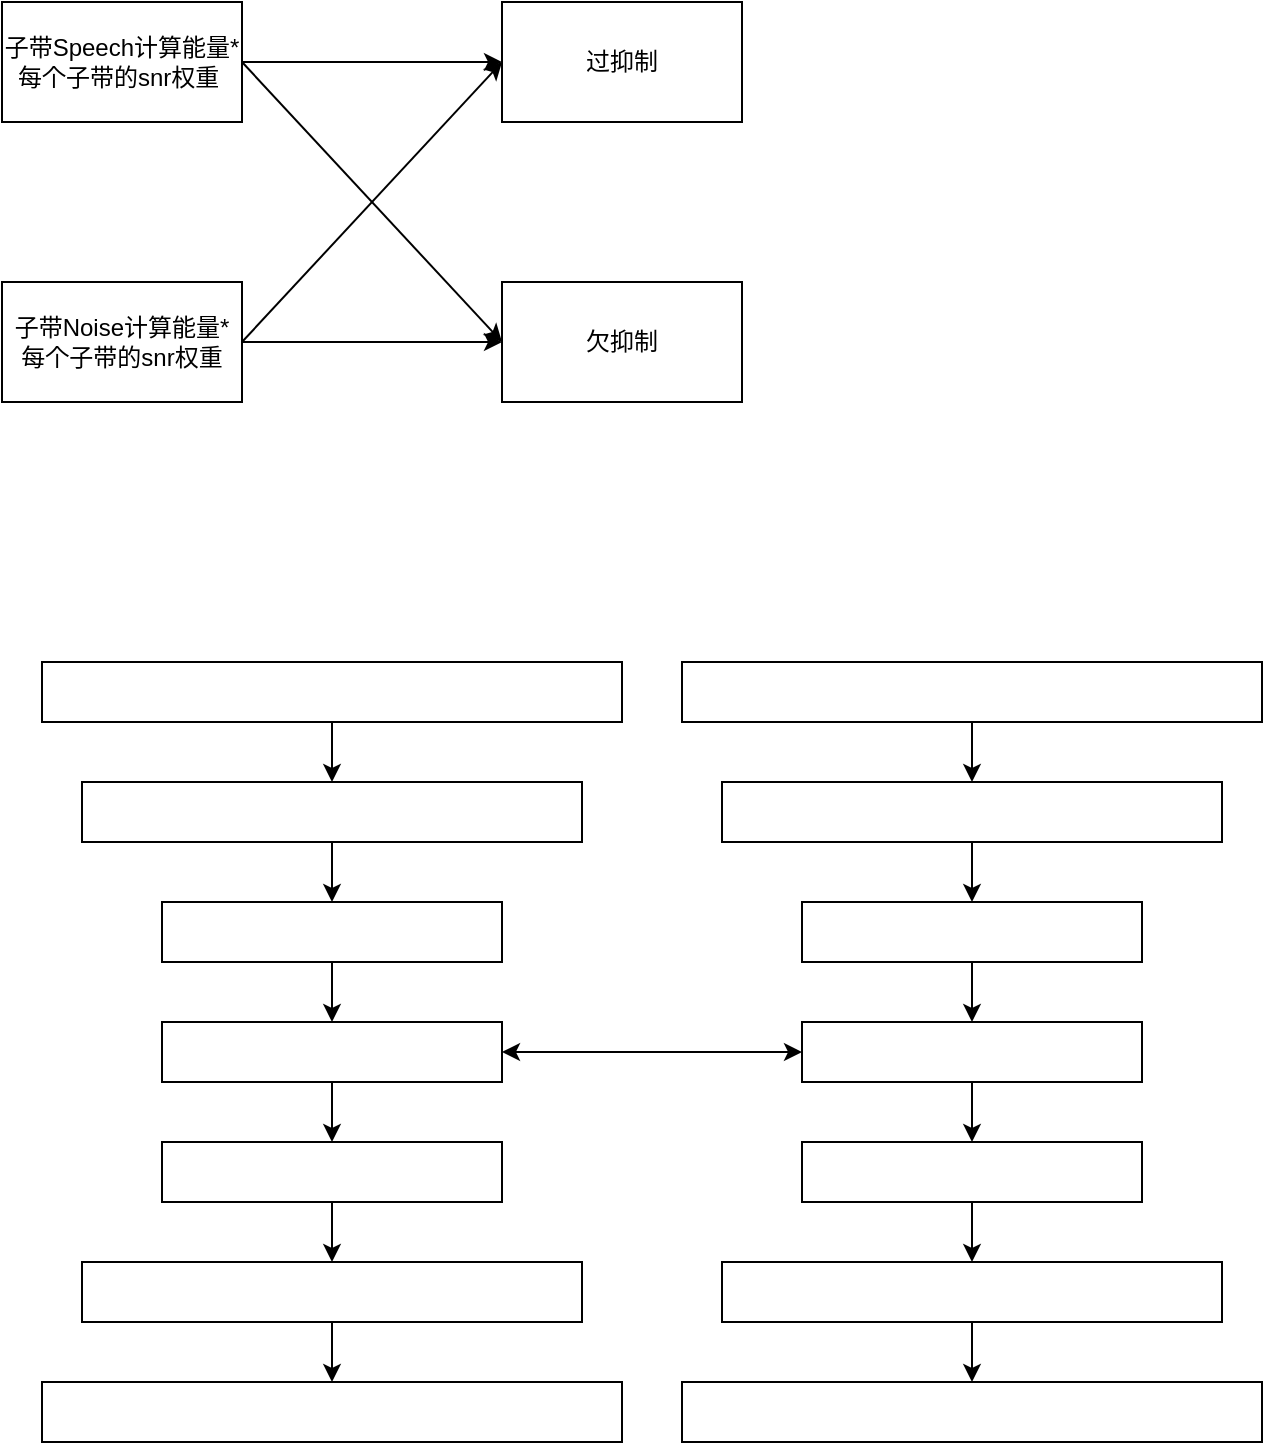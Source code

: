 <mxfile version="21.7.1" type="github">
  <diagram name="第 1 页" id="gUf4rLJPLHaj4xbvrvVN">
    <mxGraphModel dx="622" dy="421" grid="1" gridSize="10" guides="1" tooltips="1" connect="1" arrows="1" fold="1" page="1" pageScale="1" pageWidth="827" pageHeight="1169" math="0" shadow="0">
      <root>
        <mxCell id="0" />
        <mxCell id="1" parent="0" />
        <mxCell id="EtCsab5RaB05h5G7SnvC-5" style="edgeStyle=orthogonalEdgeStyle;rounded=0;orthogonalLoop=1;jettySize=auto;html=1;exitX=1;exitY=0.5;exitDx=0;exitDy=0;entryX=0;entryY=0.5;entryDx=0;entryDy=0;" parent="1" source="EtCsab5RaB05h5G7SnvC-1" target="EtCsab5RaB05h5G7SnvC-3" edge="1">
          <mxGeometry relative="1" as="geometry" />
        </mxCell>
        <mxCell id="EtCsab5RaB05h5G7SnvC-1" value="子带Speech计算能量*每个子带的snr权重&amp;nbsp;" style="rounded=0;whiteSpace=wrap;html=1;" parent="1" vertex="1">
          <mxGeometry x="150" y="150" width="120" height="60" as="geometry" />
        </mxCell>
        <mxCell id="EtCsab5RaB05h5G7SnvC-11" style="edgeStyle=orthogonalEdgeStyle;rounded=0;orthogonalLoop=1;jettySize=auto;html=1;exitX=1;exitY=0.5;exitDx=0;exitDy=0;" parent="1" source="EtCsab5RaB05h5G7SnvC-2" edge="1">
          <mxGeometry relative="1" as="geometry">
            <mxPoint x="400" y="320.0" as="targetPoint" />
          </mxGeometry>
        </mxCell>
        <mxCell id="EtCsab5RaB05h5G7SnvC-2" value="子带Noise计算能量*每个子带的snr权重" style="rounded=0;whiteSpace=wrap;html=1;" parent="1" vertex="1">
          <mxGeometry x="150" y="290" width="120" height="60" as="geometry" />
        </mxCell>
        <mxCell id="EtCsab5RaB05h5G7SnvC-3" value="过抑制" style="rounded=0;whiteSpace=wrap;html=1;" parent="1" vertex="1">
          <mxGeometry x="400" y="150" width="120" height="60" as="geometry" />
        </mxCell>
        <mxCell id="EtCsab5RaB05h5G7SnvC-4" value="欠抑制" style="rounded=0;whiteSpace=wrap;html=1;" parent="1" vertex="1">
          <mxGeometry x="400" y="290" width="120" height="60" as="geometry" />
        </mxCell>
        <mxCell id="EtCsab5RaB05h5G7SnvC-10" value="" style="endArrow=classic;html=1;rounded=0;exitX=1;exitY=0.5;exitDx=0;exitDy=0;entryX=0;entryY=0.5;entryDx=0;entryDy=0;" parent="1" source="EtCsab5RaB05h5G7SnvC-1" target="EtCsab5RaB05h5G7SnvC-4" edge="1">
          <mxGeometry width="50" height="50" relative="1" as="geometry">
            <mxPoint x="280" y="260" as="sourcePoint" />
            <mxPoint x="330" y="210" as="targetPoint" />
          </mxGeometry>
        </mxCell>
        <mxCell id="EtCsab5RaB05h5G7SnvC-13" value="" style="endArrow=classic;html=1;rounded=0;exitX=1;exitY=0.5;exitDx=0;exitDy=0;entryX=0;entryY=0.5;entryDx=0;entryDy=0;" parent="1" source="EtCsab5RaB05h5G7SnvC-2" target="EtCsab5RaB05h5G7SnvC-3" edge="1">
          <mxGeometry width="50" height="50" relative="1" as="geometry">
            <mxPoint x="280" y="260" as="sourcePoint" />
            <mxPoint x="330" y="210" as="targetPoint" />
          </mxGeometry>
        </mxCell>
        <mxCell id="xCZDMltYkzyZwjZ4WnHB-3" style="edgeStyle=orthogonalEdgeStyle;rounded=0;orthogonalLoop=1;jettySize=auto;html=1;exitX=0.5;exitY=1;exitDx=0;exitDy=0;entryX=0.5;entryY=0;entryDx=0;entryDy=0;" edge="1" parent="1" source="JA-OD5j7dXNZdO0bdz2X-1" target="xCZDMltYkzyZwjZ4WnHB-1">
          <mxGeometry relative="1" as="geometry" />
        </mxCell>
        <mxCell id="JA-OD5j7dXNZdO0bdz2X-1" value="" style="rounded=0;whiteSpace=wrap;html=1;" parent="1" vertex="1">
          <mxGeometry x="170" y="480" width="290" height="30" as="geometry" />
        </mxCell>
        <mxCell id="xCZDMltYkzyZwjZ4WnHB-4" style="edgeStyle=orthogonalEdgeStyle;rounded=0;orthogonalLoop=1;jettySize=auto;html=1;exitX=0.5;exitY=1;exitDx=0;exitDy=0;entryX=0.5;entryY=0;entryDx=0;entryDy=0;" edge="1" parent="1" source="xCZDMltYkzyZwjZ4WnHB-1" target="xCZDMltYkzyZwjZ4WnHB-2">
          <mxGeometry relative="1" as="geometry" />
        </mxCell>
        <mxCell id="xCZDMltYkzyZwjZ4WnHB-1" value="" style="rounded=0;whiteSpace=wrap;html=1;" vertex="1" parent="1">
          <mxGeometry x="190" y="540" width="250" height="30" as="geometry" />
        </mxCell>
        <mxCell id="xCZDMltYkzyZwjZ4WnHB-9" style="edgeStyle=orthogonalEdgeStyle;rounded=0;orthogonalLoop=1;jettySize=auto;html=1;exitX=0.5;exitY=1;exitDx=0;exitDy=0;entryX=0.5;entryY=0;entryDx=0;entryDy=0;" edge="1" parent="1" source="xCZDMltYkzyZwjZ4WnHB-2" target="xCZDMltYkzyZwjZ4WnHB-5">
          <mxGeometry relative="1" as="geometry" />
        </mxCell>
        <mxCell id="xCZDMltYkzyZwjZ4WnHB-2" value="" style="rounded=0;whiteSpace=wrap;html=1;" vertex="1" parent="1">
          <mxGeometry x="230" y="600" width="170" height="30" as="geometry" />
        </mxCell>
        <mxCell id="xCZDMltYkzyZwjZ4WnHB-10" style="edgeStyle=orthogonalEdgeStyle;rounded=0;orthogonalLoop=1;jettySize=auto;html=1;exitX=0.5;exitY=1;exitDx=0;exitDy=0;entryX=0.5;entryY=0;entryDx=0;entryDy=0;" edge="1" parent="1" source="xCZDMltYkzyZwjZ4WnHB-5" target="xCZDMltYkzyZwjZ4WnHB-6">
          <mxGeometry relative="1" as="geometry" />
        </mxCell>
        <mxCell id="xCZDMltYkzyZwjZ4WnHB-5" value="" style="rounded=0;whiteSpace=wrap;html=1;" vertex="1" parent="1">
          <mxGeometry x="230" y="660" width="170" height="30" as="geometry" />
        </mxCell>
        <mxCell id="xCZDMltYkzyZwjZ4WnHB-11" style="edgeStyle=orthogonalEdgeStyle;rounded=0;orthogonalLoop=1;jettySize=auto;html=1;exitX=0.5;exitY=1;exitDx=0;exitDy=0;entryX=0.5;entryY=0;entryDx=0;entryDy=0;" edge="1" parent="1" source="xCZDMltYkzyZwjZ4WnHB-6" target="xCZDMltYkzyZwjZ4WnHB-7">
          <mxGeometry relative="1" as="geometry" />
        </mxCell>
        <mxCell id="xCZDMltYkzyZwjZ4WnHB-6" value="" style="rounded=0;whiteSpace=wrap;html=1;" vertex="1" parent="1">
          <mxGeometry x="230" y="720" width="170" height="30" as="geometry" />
        </mxCell>
        <mxCell id="xCZDMltYkzyZwjZ4WnHB-12" style="edgeStyle=orthogonalEdgeStyle;rounded=0;orthogonalLoop=1;jettySize=auto;html=1;exitX=0.5;exitY=1;exitDx=0;exitDy=0;entryX=0.5;entryY=0;entryDx=0;entryDy=0;" edge="1" parent="1" source="xCZDMltYkzyZwjZ4WnHB-7" target="xCZDMltYkzyZwjZ4WnHB-8">
          <mxGeometry relative="1" as="geometry" />
        </mxCell>
        <mxCell id="xCZDMltYkzyZwjZ4WnHB-7" value="" style="rounded=0;whiteSpace=wrap;html=1;" vertex="1" parent="1">
          <mxGeometry x="190" y="780" width="250" height="30" as="geometry" />
        </mxCell>
        <mxCell id="xCZDMltYkzyZwjZ4WnHB-8" value="" style="rounded=0;whiteSpace=wrap;html=1;" vertex="1" parent="1">
          <mxGeometry x="170" y="840" width="290" height="30" as="geometry" />
        </mxCell>
        <mxCell id="xCZDMltYkzyZwjZ4WnHB-13" style="edgeStyle=orthogonalEdgeStyle;rounded=0;orthogonalLoop=1;jettySize=auto;html=1;exitX=0.5;exitY=1;exitDx=0;exitDy=0;entryX=0.5;entryY=0;entryDx=0;entryDy=0;" edge="1" parent="1" source="xCZDMltYkzyZwjZ4WnHB-14" target="xCZDMltYkzyZwjZ4WnHB-16">
          <mxGeometry relative="1" as="geometry" />
        </mxCell>
        <mxCell id="xCZDMltYkzyZwjZ4WnHB-14" value="" style="rounded=0;whiteSpace=wrap;html=1;" vertex="1" parent="1">
          <mxGeometry x="490" y="480" width="290" height="30" as="geometry" />
        </mxCell>
        <mxCell id="xCZDMltYkzyZwjZ4WnHB-15" style="edgeStyle=orthogonalEdgeStyle;rounded=0;orthogonalLoop=1;jettySize=auto;html=1;exitX=0.5;exitY=1;exitDx=0;exitDy=0;entryX=0.5;entryY=0;entryDx=0;entryDy=0;" edge="1" parent="1" source="xCZDMltYkzyZwjZ4WnHB-16" target="xCZDMltYkzyZwjZ4WnHB-18">
          <mxGeometry relative="1" as="geometry" />
        </mxCell>
        <mxCell id="xCZDMltYkzyZwjZ4WnHB-16" value="" style="rounded=0;whiteSpace=wrap;html=1;" vertex="1" parent="1">
          <mxGeometry x="510" y="540" width="250" height="30" as="geometry" />
        </mxCell>
        <mxCell id="xCZDMltYkzyZwjZ4WnHB-17" style="edgeStyle=orthogonalEdgeStyle;rounded=0;orthogonalLoop=1;jettySize=auto;html=1;exitX=0.5;exitY=1;exitDx=0;exitDy=0;entryX=0.5;entryY=0;entryDx=0;entryDy=0;" edge="1" parent="1" source="xCZDMltYkzyZwjZ4WnHB-18" target="xCZDMltYkzyZwjZ4WnHB-20">
          <mxGeometry relative="1" as="geometry" />
        </mxCell>
        <mxCell id="xCZDMltYkzyZwjZ4WnHB-18" value="" style="rounded=0;whiteSpace=wrap;html=1;" vertex="1" parent="1">
          <mxGeometry x="550" y="600" width="170" height="30" as="geometry" />
        </mxCell>
        <mxCell id="xCZDMltYkzyZwjZ4WnHB-19" style="edgeStyle=orthogonalEdgeStyle;rounded=0;orthogonalLoop=1;jettySize=auto;html=1;exitX=0.5;exitY=1;exitDx=0;exitDy=0;entryX=0.5;entryY=0;entryDx=0;entryDy=0;" edge="1" parent="1" source="xCZDMltYkzyZwjZ4WnHB-20" target="xCZDMltYkzyZwjZ4WnHB-22">
          <mxGeometry relative="1" as="geometry" />
        </mxCell>
        <mxCell id="xCZDMltYkzyZwjZ4WnHB-20" value="" style="rounded=0;whiteSpace=wrap;html=1;" vertex="1" parent="1">
          <mxGeometry x="550" y="660" width="170" height="30" as="geometry" />
        </mxCell>
        <mxCell id="xCZDMltYkzyZwjZ4WnHB-21" style="edgeStyle=orthogonalEdgeStyle;rounded=0;orthogonalLoop=1;jettySize=auto;html=1;exitX=0.5;exitY=1;exitDx=0;exitDy=0;entryX=0.5;entryY=0;entryDx=0;entryDy=0;" edge="1" parent="1" source="xCZDMltYkzyZwjZ4WnHB-22" target="xCZDMltYkzyZwjZ4WnHB-24">
          <mxGeometry relative="1" as="geometry" />
        </mxCell>
        <mxCell id="xCZDMltYkzyZwjZ4WnHB-22" value="" style="rounded=0;whiteSpace=wrap;html=1;" vertex="1" parent="1">
          <mxGeometry x="550" y="720" width="170" height="30" as="geometry" />
        </mxCell>
        <mxCell id="xCZDMltYkzyZwjZ4WnHB-23" style="edgeStyle=orthogonalEdgeStyle;rounded=0;orthogonalLoop=1;jettySize=auto;html=1;exitX=0.5;exitY=1;exitDx=0;exitDy=0;entryX=0.5;entryY=0;entryDx=0;entryDy=0;" edge="1" parent="1" source="xCZDMltYkzyZwjZ4WnHB-24" target="xCZDMltYkzyZwjZ4WnHB-25">
          <mxGeometry relative="1" as="geometry" />
        </mxCell>
        <mxCell id="xCZDMltYkzyZwjZ4WnHB-24" value="" style="rounded=0;whiteSpace=wrap;html=1;" vertex="1" parent="1">
          <mxGeometry x="510" y="780" width="250" height="30" as="geometry" />
        </mxCell>
        <mxCell id="xCZDMltYkzyZwjZ4WnHB-25" value="" style="rounded=0;whiteSpace=wrap;html=1;" vertex="1" parent="1">
          <mxGeometry x="490" y="840" width="290" height="30" as="geometry" />
        </mxCell>
        <mxCell id="xCZDMltYkzyZwjZ4WnHB-26" value="" style="endArrow=classic;startArrow=classic;html=1;rounded=0;exitX=1;exitY=0.5;exitDx=0;exitDy=0;entryX=0;entryY=0.5;entryDx=0;entryDy=0;" edge="1" parent="1" source="xCZDMltYkzyZwjZ4WnHB-5" target="xCZDMltYkzyZwjZ4WnHB-20">
          <mxGeometry width="50" height="50" relative="1" as="geometry">
            <mxPoint x="440" y="710" as="sourcePoint" />
            <mxPoint x="490" y="660" as="targetPoint" />
          </mxGeometry>
        </mxCell>
      </root>
    </mxGraphModel>
  </diagram>
</mxfile>
